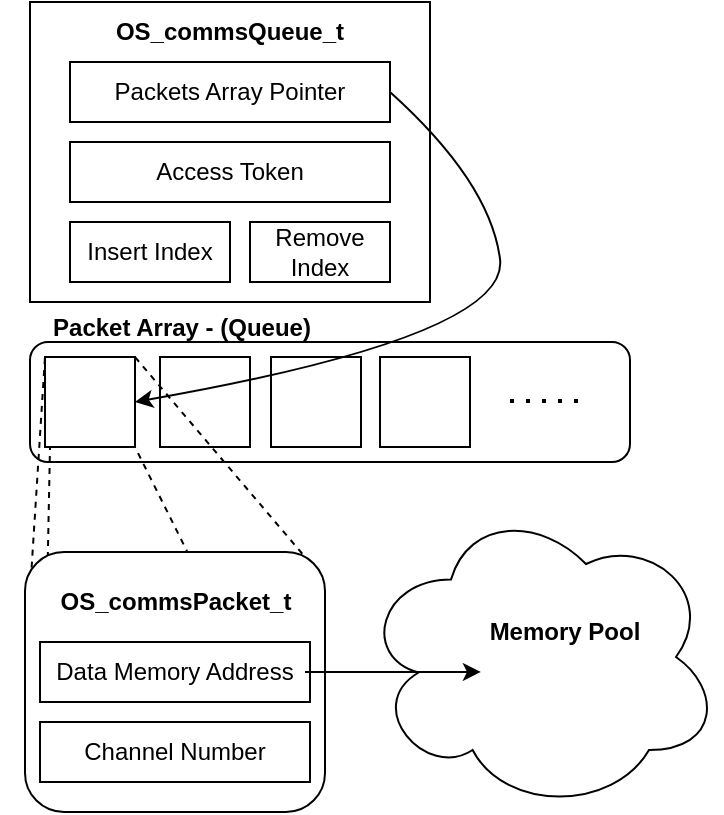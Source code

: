 <mxfile version="26.0.6">
  <diagram name="Page-1" id="bDVaPMOAvEDIyb-Q__tf">
    <mxGraphModel dx="466" dy="457" grid="1" gridSize="10" guides="1" tooltips="1" connect="1" arrows="1" fold="1" page="1" pageScale="1" pageWidth="850" pageHeight="1100" math="0" shadow="0">
      <root>
        <mxCell id="0" />
        <mxCell id="1" parent="0" />
        <mxCell id="q3IGI3SHitdTz25xL4jD-15" value="" style="rounded=1;whiteSpace=wrap;html=1;" vertex="1" parent="1">
          <mxGeometry x="40" y="210" width="300" height="60" as="geometry" />
        </mxCell>
        <mxCell id="q3IGI3SHitdTz25xL4jD-16" value="" style="ellipse;shape=cloud;whiteSpace=wrap;html=1;" vertex="1" parent="1">
          <mxGeometry x="205.5" y="290" width="180" height="155" as="geometry" />
        </mxCell>
        <mxCell id="q3IGI3SHitdTz25xL4jD-18" value="Memory Pool" style="rounded=0;whiteSpace=wrap;html=1;fillColor=none;strokeColor=none;fontStyle=1" vertex="1" parent="1">
          <mxGeometry x="240" y="340" width="135" height="30" as="geometry" />
        </mxCell>
        <mxCell id="q3IGI3SHitdTz25xL4jD-20" value="" style="rounded=0;whiteSpace=wrap;html=1;" vertex="1" parent="1">
          <mxGeometry x="40" y="40" width="200" height="150" as="geometry" />
        </mxCell>
        <mxCell id="q3IGI3SHitdTz25xL4jD-21" value="OS_commsQueue_t" style="text;html=1;align=center;verticalAlign=middle;whiteSpace=wrap;rounded=0;fontStyle=1" vertex="1" parent="1">
          <mxGeometry x="50" y="40" width="180" height="30" as="geometry" />
        </mxCell>
        <mxCell id="q3IGI3SHitdTz25xL4jD-22" value="Packets Array Pointer" style="rounded=0;whiteSpace=wrap;html=1;fontStyle=0" vertex="1" parent="1">
          <mxGeometry x="60" y="70" width="160" height="30" as="geometry" />
        </mxCell>
        <mxCell id="q3IGI3SHitdTz25xL4jD-23" value="&lt;span style=&quot;font-weight: normal;&quot;&gt;Access Token&lt;/span&gt;" style="rounded=0;whiteSpace=wrap;html=1;fontStyle=1" vertex="1" parent="1">
          <mxGeometry x="60" y="110" width="160" height="30" as="geometry" />
        </mxCell>
        <mxCell id="q3IGI3SHitdTz25xL4jD-24" value="Insert Index" style="rounded=0;whiteSpace=wrap;html=1;fontStyle=0" vertex="1" parent="1">
          <mxGeometry x="60" y="150" width="80" height="30" as="geometry" />
        </mxCell>
        <mxCell id="q3IGI3SHitdTz25xL4jD-26" value="Remove Index" style="rounded=0;whiteSpace=wrap;html=1;fontStyle=0" vertex="1" parent="1">
          <mxGeometry x="150" y="150" width="70" height="30" as="geometry" />
        </mxCell>
        <mxCell id="q3IGI3SHitdTz25xL4jD-27" value="" style="whiteSpace=wrap;html=1;aspect=fixed;" vertex="1" parent="1">
          <mxGeometry x="47.5" y="217.5" width="45" height="45" as="geometry" />
        </mxCell>
        <mxCell id="q3IGI3SHitdTz25xL4jD-29" value="" style="whiteSpace=wrap;html=1;aspect=fixed;" vertex="1" parent="1">
          <mxGeometry x="105" y="217.5" width="45" height="45" as="geometry" />
        </mxCell>
        <mxCell id="q3IGI3SHitdTz25xL4jD-31" value="" style="whiteSpace=wrap;html=1;aspect=fixed;" vertex="1" parent="1">
          <mxGeometry x="160.5" y="217.5" width="45" height="45" as="geometry" />
        </mxCell>
        <mxCell id="q3IGI3SHitdTz25xL4jD-32" value="" style="whiteSpace=wrap;html=1;aspect=fixed;" vertex="1" parent="1">
          <mxGeometry x="215" y="217.5" width="45" height="45" as="geometry" />
        </mxCell>
        <mxCell id="q3IGI3SHitdTz25xL4jD-33" value="" style="endArrow=none;dashed=1;html=1;dashPattern=1 3;strokeWidth=2;rounded=0;" edge="1" parent="1">
          <mxGeometry width="50" height="50" relative="1" as="geometry">
            <mxPoint x="280" y="239.5" as="sourcePoint" />
            <mxPoint x="320" y="239.5" as="targetPoint" />
          </mxGeometry>
        </mxCell>
        <mxCell id="q3IGI3SHitdTz25xL4jD-34" value="" style="curved=1;endArrow=classic;html=1;rounded=0;entryX=1;entryY=0.5;entryDx=0;entryDy=0;exitX=1;exitY=0.5;exitDx=0;exitDy=0;" edge="1" parent="1" source="q3IGI3SHitdTz25xL4jD-22" target="q3IGI3SHitdTz25xL4jD-27">
          <mxGeometry width="50" height="50" relative="1" as="geometry">
            <mxPoint x="270" y="80" as="sourcePoint" />
            <mxPoint x="300" y="290" as="targetPoint" />
            <Array as="points">
              <mxPoint x="270" y="130" />
              <mxPoint x="280" y="207" />
            </Array>
          </mxGeometry>
        </mxCell>
        <mxCell id="q3IGI3SHitdTz25xL4jD-37" value="" style="endArrow=none;dashed=1;html=1;rounded=0;exitX=0.06;exitY=0.946;exitDx=0;exitDy=0;exitPerimeter=0;" edge="1" parent="1" source="q3IGI3SHitdTz25xL4jD-11">
          <mxGeometry width="50" height="50" relative="1" as="geometry">
            <mxPoint y="312.5" as="sourcePoint" />
            <mxPoint x="50" y="262.5" as="targetPoint" />
          </mxGeometry>
        </mxCell>
        <mxCell id="q3IGI3SHitdTz25xL4jD-38" value="" style="endArrow=none;dashed=1;html=1;rounded=0;exitX=0.957;exitY=0.962;exitDx=0;exitDy=0;exitPerimeter=0;entryX=1;entryY=1;entryDx=0;entryDy=0;" edge="1" parent="1" source="q3IGI3SHitdTz25xL4jD-11" target="q3IGI3SHitdTz25xL4jD-27">
          <mxGeometry width="50" height="50" relative="1" as="geometry">
            <mxPoint x="81.5" y="315" as="sourcePoint" />
            <mxPoint x="92.5" y="254.5" as="targetPoint" />
          </mxGeometry>
        </mxCell>
        <mxCell id="q3IGI3SHitdTz25xL4jD-40" value="" style="endArrow=none;dashed=1;html=1;rounded=0;exitX=0.976;exitY=0.077;exitDx=0;exitDy=0;entryX=1;entryY=0;entryDx=0;entryDy=0;exitPerimeter=0;" edge="1" parent="1" source="q3IGI3SHitdTz25xL4jD-11" target="q3IGI3SHitdTz25xL4jD-27">
          <mxGeometry width="50" height="50" relative="1" as="geometry">
            <mxPoint x="66.5" y="333" as="sourcePoint" />
            <mxPoint x="73.5" y="228" as="targetPoint" />
          </mxGeometry>
        </mxCell>
        <mxCell id="q3IGI3SHitdTz25xL4jD-39" value="" style="endArrow=none;dashed=1;html=1;rounded=0;exitX=0.022;exitY=0.06;exitDx=0;exitDy=0;entryX=0;entryY=0;entryDx=0;entryDy=0;exitPerimeter=0;" edge="1" parent="1" source="q3IGI3SHitdTz25xL4jD-11" target="q3IGI3SHitdTz25xL4jD-27">
          <mxGeometry width="50" height="50" relative="1" as="geometry">
            <mxPoint y="267.5" as="sourcePoint" />
            <mxPoint x="20" y="240" as="targetPoint" />
          </mxGeometry>
        </mxCell>
        <mxCell id="q3IGI3SHitdTz25xL4jD-11" value="" style="rounded=1;whiteSpace=wrap;html=1;" vertex="1" parent="1">
          <mxGeometry x="37.5" y="315" width="150" height="130" as="geometry" />
        </mxCell>
        <mxCell id="q3IGI3SHitdTz25xL4jD-12" value="OS_commsPacket_t" style="text;html=1;align=center;verticalAlign=middle;whiteSpace=wrap;rounded=0;fontStyle=1" vertex="1" parent="1">
          <mxGeometry x="47.5" y="325" width="130" height="30" as="geometry" />
        </mxCell>
        <mxCell id="q3IGI3SHitdTz25xL4jD-13" value="Data Memory Address" style="rounded=0;whiteSpace=wrap;html=1;" vertex="1" parent="1">
          <mxGeometry x="45" y="360" width="135" height="30" as="geometry" />
        </mxCell>
        <mxCell id="q3IGI3SHitdTz25xL4jD-14" value="Channel Number" style="rounded=0;whiteSpace=wrap;html=1;" vertex="1" parent="1">
          <mxGeometry x="45" y="400" width="135" height="30" as="geometry" />
        </mxCell>
        <mxCell id="q3IGI3SHitdTz25xL4jD-17" value="" style="endArrow=classic;html=1;rounded=0;entryX=0.333;entryY=0.548;entryDx=0;entryDy=0;entryPerimeter=0;" edge="1" parent="1" target="q3IGI3SHitdTz25xL4jD-16">
          <mxGeometry width="50" height="50" relative="1" as="geometry">
            <mxPoint x="177.5" y="375" as="sourcePoint" />
            <mxPoint x="247.5" y="375" as="targetPoint" />
          </mxGeometry>
        </mxCell>
        <mxCell id="q3IGI3SHitdTz25xL4jD-41" value="Packet Array - (Queue)" style="text;html=1;align=center;verticalAlign=middle;whiteSpace=wrap;rounded=0;fontStyle=1" vertex="1" parent="1">
          <mxGeometry x="25.5" y="187.5" width="180" height="30" as="geometry" />
        </mxCell>
      </root>
    </mxGraphModel>
  </diagram>
</mxfile>
